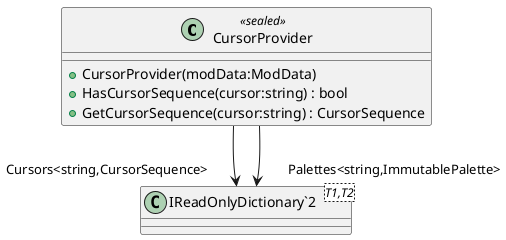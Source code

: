 @startuml
class CursorProvider <<sealed>> {
    + CursorProvider(modData:ModData)
    + HasCursorSequence(cursor:string) : bool
    + GetCursorSequence(cursor:string) : CursorSequence
}
class "IReadOnlyDictionary`2"<T1,T2> {
}
CursorProvider --> "Cursors<string,CursorSequence>" "IReadOnlyDictionary`2"
CursorProvider --> "Palettes<string,ImmutablePalette>" "IReadOnlyDictionary`2"
@enduml
